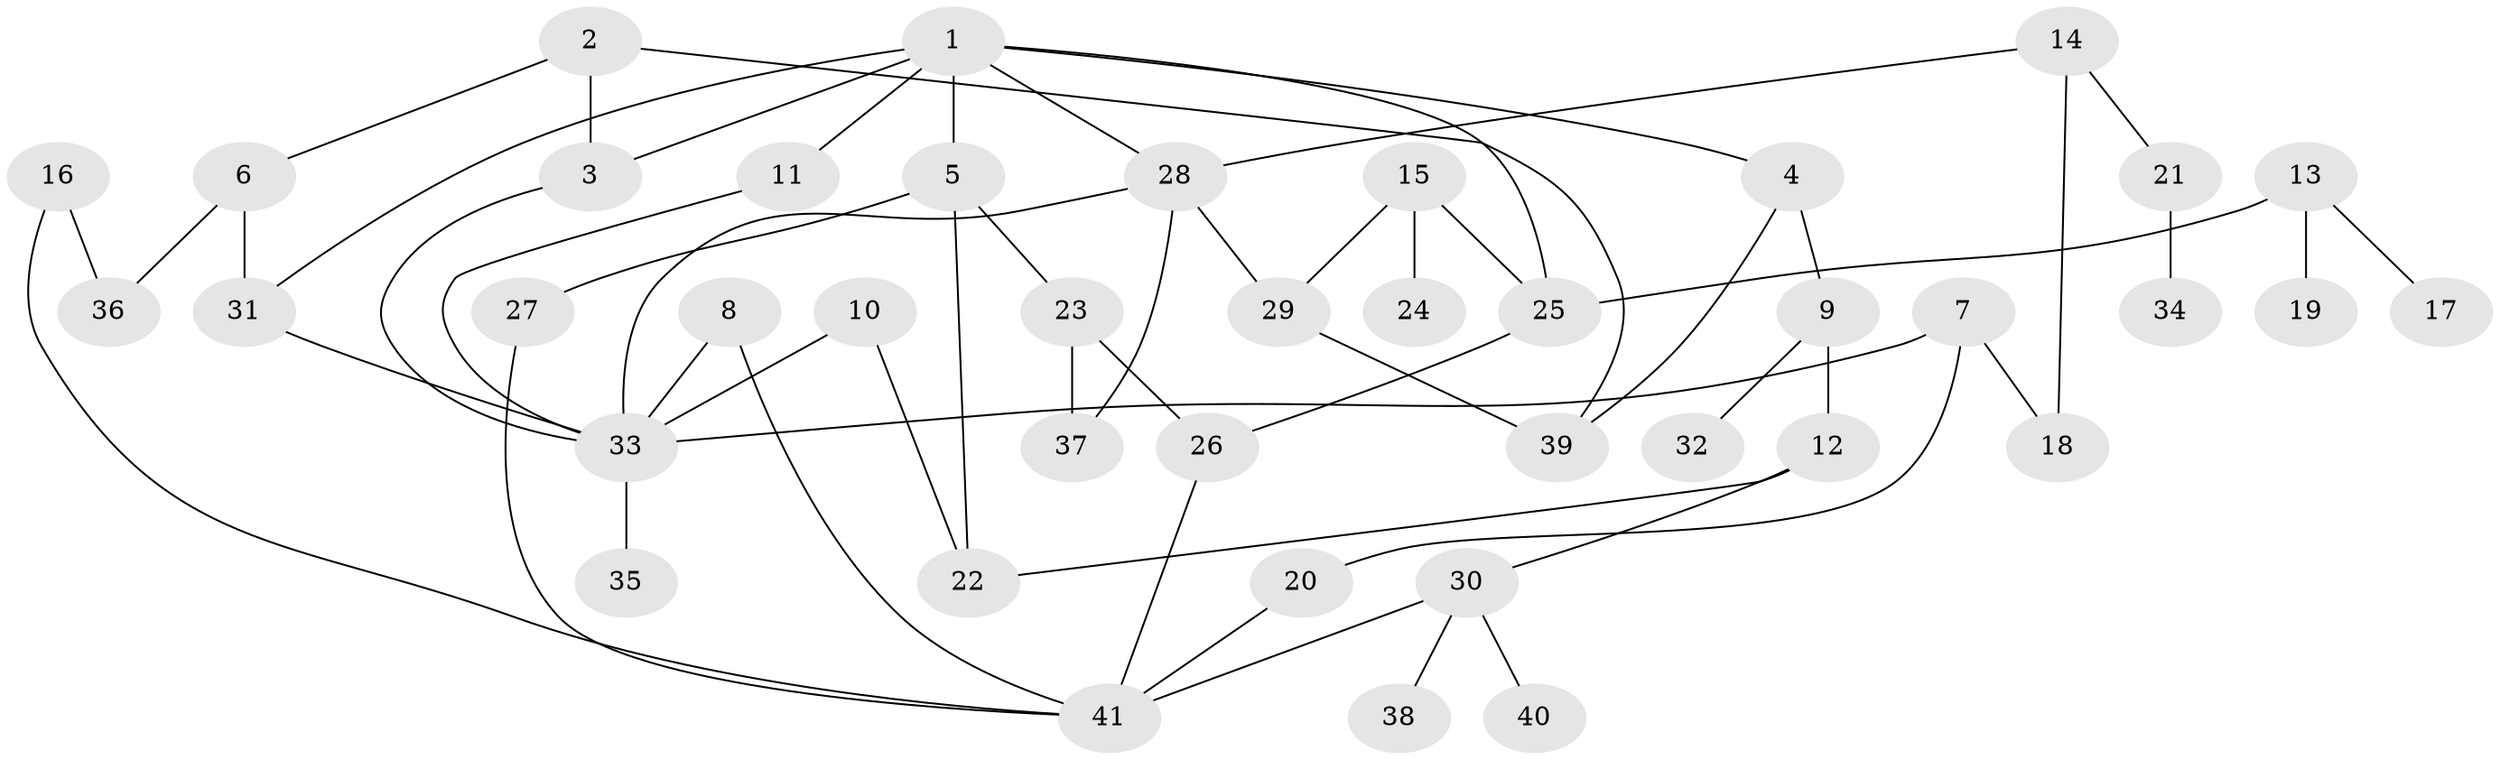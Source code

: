 // original degree distribution, {4: 0.12195121951219512, 6: 0.024390243902439025, 5: 0.04878048780487805, 9: 0.012195121951219513, 3: 0.18292682926829268, 1: 0.2682926829268293, 2: 0.34146341463414637}
// Generated by graph-tools (version 1.1) at 2025/00/03/09/25 03:00:56]
// undirected, 41 vertices, 57 edges
graph export_dot {
graph [start="1"]
  node [color=gray90,style=filled];
  1;
  2;
  3;
  4;
  5;
  6;
  7;
  8;
  9;
  10;
  11;
  12;
  13;
  14;
  15;
  16;
  17;
  18;
  19;
  20;
  21;
  22;
  23;
  24;
  25;
  26;
  27;
  28;
  29;
  30;
  31;
  32;
  33;
  34;
  35;
  36;
  37;
  38;
  39;
  40;
  41;
  1 -- 3 [weight=1.0];
  1 -- 4 [weight=1.0];
  1 -- 5 [weight=2.0];
  1 -- 11 [weight=1.0];
  1 -- 25 [weight=1.0];
  1 -- 28 [weight=1.0];
  1 -- 31 [weight=1.0];
  2 -- 3 [weight=1.0];
  2 -- 6 [weight=1.0];
  2 -- 39 [weight=1.0];
  3 -- 33 [weight=1.0];
  4 -- 9 [weight=2.0];
  4 -- 39 [weight=1.0];
  5 -- 22 [weight=1.0];
  5 -- 23 [weight=1.0];
  5 -- 27 [weight=2.0];
  6 -- 31 [weight=1.0];
  6 -- 36 [weight=1.0];
  7 -- 18 [weight=1.0];
  7 -- 20 [weight=1.0];
  7 -- 33 [weight=1.0];
  8 -- 33 [weight=1.0];
  8 -- 41 [weight=1.0];
  9 -- 12 [weight=1.0];
  9 -- 32 [weight=1.0];
  10 -- 22 [weight=1.0];
  10 -- 33 [weight=1.0];
  11 -- 33 [weight=1.0];
  12 -- 22 [weight=1.0];
  12 -- 30 [weight=1.0];
  13 -- 17 [weight=1.0];
  13 -- 19 [weight=1.0];
  13 -- 25 [weight=1.0];
  14 -- 18 [weight=1.0];
  14 -- 21 [weight=1.0];
  14 -- 28 [weight=1.0];
  15 -- 24 [weight=1.0];
  15 -- 25 [weight=1.0];
  15 -- 29 [weight=1.0];
  16 -- 36 [weight=1.0];
  16 -- 41 [weight=1.0];
  20 -- 41 [weight=1.0];
  21 -- 34 [weight=1.0];
  23 -- 26 [weight=1.0];
  23 -- 37 [weight=1.0];
  25 -- 26 [weight=1.0];
  26 -- 41 [weight=1.0];
  27 -- 41 [weight=1.0];
  28 -- 29 [weight=1.0];
  28 -- 33 [weight=1.0];
  28 -- 37 [weight=1.0];
  29 -- 39 [weight=1.0];
  30 -- 38 [weight=1.0];
  30 -- 40 [weight=1.0];
  30 -- 41 [weight=1.0];
  31 -- 33 [weight=1.0];
  33 -- 35 [weight=1.0];
}
